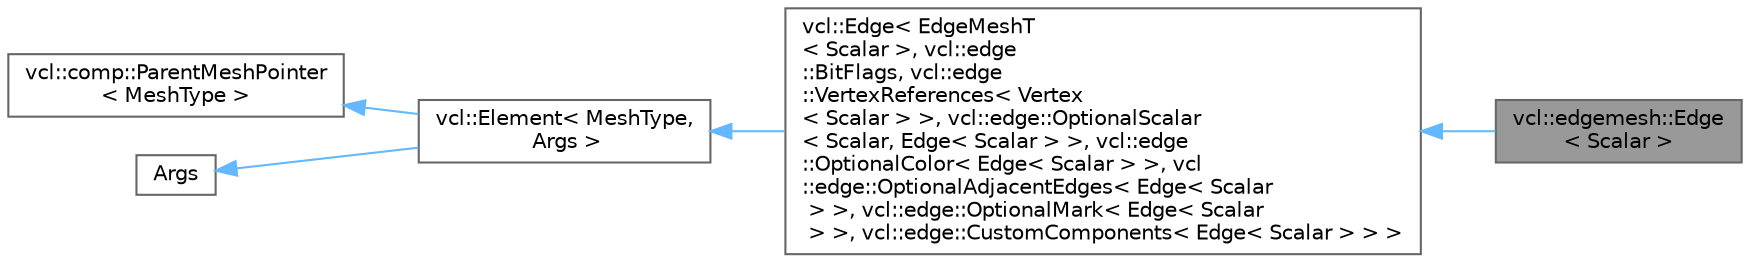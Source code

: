 digraph "vcl::edgemesh::Edge&lt; Scalar &gt;"
{
 // LATEX_PDF_SIZE
  bgcolor="transparent";
  edge [fontname=Helvetica,fontsize=10,labelfontname=Helvetica,labelfontsize=10];
  node [fontname=Helvetica,fontsize=10,shape=box,height=0.2,width=0.4];
  rankdir="LR";
  Node1 [label="vcl::edgemesh::Edge\l\< Scalar \>",height=0.2,width=0.4,color="gray40", fillcolor="grey60", style="filled", fontcolor="black",tooltip=" "];
  Node2 -> Node1 [dir="back",color="steelblue1",style="solid"];
  Node2 [label="vcl::Edge\< EdgeMeshT\l\< Scalar \>, vcl::edge\l::BitFlags, vcl::edge\l::VertexReferences\< Vertex\l\< Scalar \> \>, vcl::edge::OptionalScalar\l\< Scalar, Edge\< Scalar \> \>, vcl::edge\l::OptionalColor\< Edge\< Scalar \> \>, vcl\l::edge::OptionalAdjacentEdges\< Edge\< Scalar\l \> \>, vcl::edge::OptionalMark\< Edge\< Scalar\l \> \>, vcl::edge::CustomComponents\< Edge\< Scalar \> \> \>",height=0.2,width=0.4,color="gray40", fillcolor="white", style="filled",URL="$classvcl_1_1Edge.html",tooltip=" "];
  Node3 -> Node2 [dir="back",color="steelblue1",style="solid"];
  Node3 [label="vcl::Element\< MeshType,\l Args \>",height=0.2,width=0.4,color="gray40", fillcolor="white", style="filled",URL="$classvcl_1_1Element.html",tooltip=" "];
  Node4 -> Node3 [dir="back",color="steelblue1",style="solid"];
  Node4 [label="vcl::comp::ParentMeshPointer\l\< MeshType \>",height=0.2,width=0.4,color="gray40", fillcolor="white", style="filled",URL="$classvcl_1_1comp_1_1ParentMeshPointer.html",tooltip=" "];
  Node5 -> Node3 [dir="back",color="steelblue1",style="solid"];
  Node5 [label="Args",height=0.2,width=0.4,color="gray40", fillcolor="white", style="filled",tooltip=" "];
}
